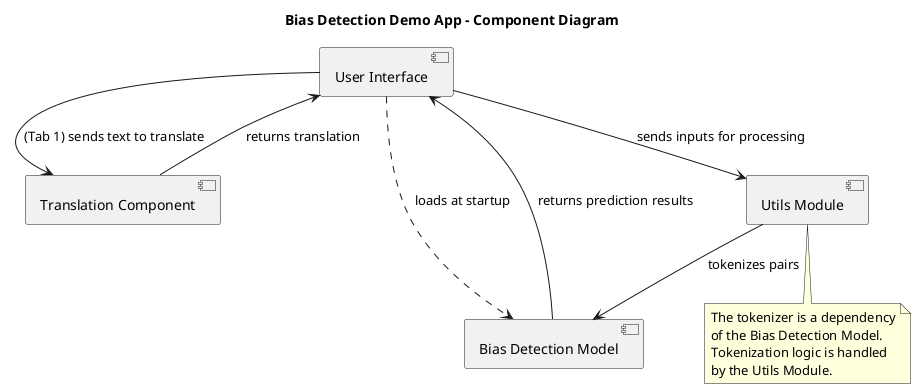 @startuml



' Title for the Component Diagram

title Bias Detection Demo App - Component Diagram



' Define the components and their vertical arrangement

component "User Interface" as UI

component "Translation Component" as TC

component "Bias Detection Model" as BDM

component "Utils Module" as Utils



' Define the relationships and dependencies, flowing vertically

UI --> TC : (Tab 1) sends text to translate

TC --> UI : returns translation



UI --> Utils : sends inputs for processing

Utils --> BDM : tokenizes pairs



UI ..> BDM : loads at startup

BDM --> UI : returns prediction results



' Notes about the tokenizer and utils

note "The tokenizer is a dependency\nof the Bias Detection Model.\nTokenization logic is handled\nby the Utils Module." as N1

Utils .. N1



' End of the component diagram

@enduml



@startuml



' Title for the Sequence Diagram (Tab 1)

title Tab 1: Bias Detection with Translation



' Define the participants

participant User

participant "User Interface" as UI

participant "Translation Component" as TC

participant "Utils Module" as Utils

participant "Bias Detection Model" as BDM



' Define the sequence of events for Tab 1

User -> UI : Enters English text

activate UI



UI -> TC : Sends English sentence

activate TC

TC -> TC : Translates to German

TC -> UI : Returns German translation

deactivate TC



UI -> Utils : Sends English & German sentences

activate Utils

Utils -> Utils : Splits and tokenizes pairs

Utils -> UI : Returns tokenized pairs

deactivate Utils



UI -> BDM : Sends tokenized pairs

activate BDM

BDM -> BDM : Predicts bias

BDM -> UI : Returns "biased" or "neutral"

deactivate BDM



UI -> User : Displays bias detection result

deactivate UI



' End of the sequence diagram for Tab 1

@enduml



@startuml



' Title for the Sequence Diagram (Tab 2)

title Tab 2: Bias Detection with Manual Input



' Define the participants

participant User

participant "User Interface" as UI

participant "Utils Module" as Utils

participant "Bias Detection Model" as BDM



' Define the sequence of events for Tab 2

User -> UI : Enters English and German text

activate UI



UI -> Utils : Sends English & German sentences

activate Utils

Utils -> Utils : Splits and tokenizes pairs

Utils -> UI : Returns tokenized pairs

deactivate Utils



UI -> BDM : Sends tokenized pairs

activate BDM

BDM -> BDM : Predicts bias

BDM -> UI : Returns "biased" or "neutral"

deactivate BDM



UI -> User : Displays bias detection result

deactivate UI



' End of the sequence diagram for Tab 2

@enduml